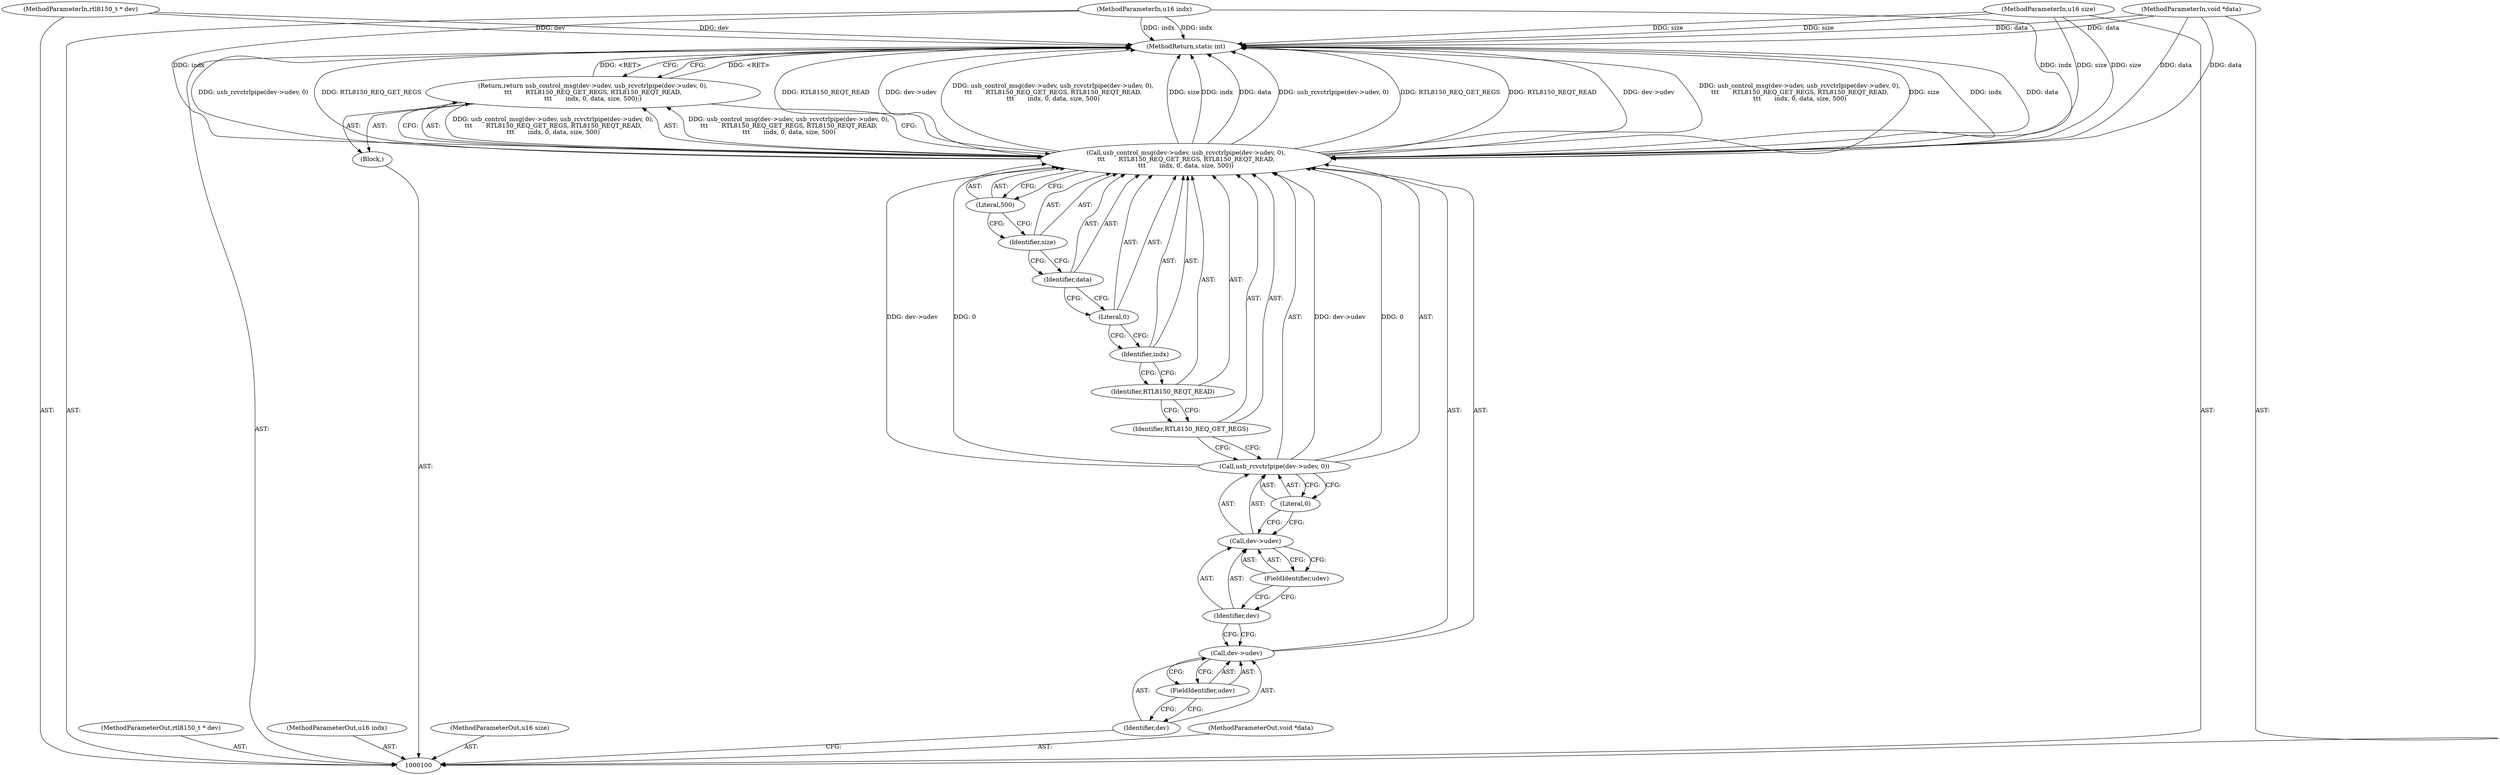 digraph "1_linux_7926aff5c57b577ab0f43364ff0c59d968f6a414" {
"1000123" [label="(MethodReturn,static int)"];
"1000101" [label="(MethodParameterIn,rtl8150_t * dev)"];
"1000154" [label="(MethodParameterOut,rtl8150_t * dev)"];
"1000102" [label="(MethodParameterIn,u16 indx)"];
"1000155" [label="(MethodParameterOut,u16 indx)"];
"1000103" [label="(MethodParameterIn,u16 size)"];
"1000156" [label="(MethodParameterOut,u16 size)"];
"1000104" [label="(MethodParameterIn,void *data)"];
"1000157" [label="(MethodParameterOut,void *data)"];
"1000105" [label="(Block,)"];
"1000106" [label="(Return,return usb_control_msg(dev->udev, usb_rcvctrlpipe(dev->udev, 0),\n\t\t\t       RTL8150_REQ_GET_REGS, RTL8150_REQT_READ,\n\t\t\t       indx, 0, data, size, 500);)"];
"1000108" [label="(Call,dev->udev)"];
"1000109" [label="(Identifier,dev)"];
"1000110" [label="(FieldIdentifier,udev)"];
"1000111" [label="(Call,usb_rcvctrlpipe(dev->udev, 0))"];
"1000112" [label="(Call,dev->udev)"];
"1000113" [label="(Identifier,dev)"];
"1000114" [label="(FieldIdentifier,udev)"];
"1000115" [label="(Literal,0)"];
"1000107" [label="(Call,usb_control_msg(dev->udev, usb_rcvctrlpipe(dev->udev, 0),\n\t\t\t       RTL8150_REQ_GET_REGS, RTL8150_REQT_READ,\n\t\t\t       indx, 0, data, size, 500))"];
"1000116" [label="(Identifier,RTL8150_REQ_GET_REGS)"];
"1000117" [label="(Identifier,RTL8150_REQT_READ)"];
"1000118" [label="(Identifier,indx)"];
"1000119" [label="(Literal,0)"];
"1000120" [label="(Identifier,data)"];
"1000121" [label="(Identifier,size)"];
"1000122" [label="(Literal,500)"];
"1000123" -> "1000100"  [label="AST: "];
"1000123" -> "1000106"  [label="CFG: "];
"1000106" -> "1000123"  [label="DDG: <RET>"];
"1000107" -> "1000123"  [label="DDG: RTL8150_REQT_READ"];
"1000107" -> "1000123"  [label="DDG: dev->udev"];
"1000107" -> "1000123"  [label="DDG: usb_control_msg(dev->udev, usb_rcvctrlpipe(dev->udev, 0),\n\t\t\t       RTL8150_REQ_GET_REGS, RTL8150_REQT_READ,\n\t\t\t       indx, 0, data, size, 500)"];
"1000107" -> "1000123"  [label="DDG: size"];
"1000107" -> "1000123"  [label="DDG: indx"];
"1000107" -> "1000123"  [label="DDG: data"];
"1000107" -> "1000123"  [label="DDG: usb_rcvctrlpipe(dev->udev, 0)"];
"1000107" -> "1000123"  [label="DDG: RTL8150_REQ_GET_REGS"];
"1000104" -> "1000123"  [label="DDG: data"];
"1000103" -> "1000123"  [label="DDG: size"];
"1000102" -> "1000123"  [label="DDG: indx"];
"1000101" -> "1000123"  [label="DDG: dev"];
"1000101" -> "1000100"  [label="AST: "];
"1000101" -> "1000123"  [label="DDG: dev"];
"1000154" -> "1000100"  [label="AST: "];
"1000102" -> "1000100"  [label="AST: "];
"1000102" -> "1000123"  [label="DDG: indx"];
"1000102" -> "1000107"  [label="DDG: indx"];
"1000155" -> "1000100"  [label="AST: "];
"1000103" -> "1000100"  [label="AST: "];
"1000103" -> "1000123"  [label="DDG: size"];
"1000103" -> "1000107"  [label="DDG: size"];
"1000156" -> "1000100"  [label="AST: "];
"1000104" -> "1000100"  [label="AST: "];
"1000104" -> "1000123"  [label="DDG: data"];
"1000104" -> "1000107"  [label="DDG: data"];
"1000157" -> "1000100"  [label="AST: "];
"1000105" -> "1000100"  [label="AST: "];
"1000106" -> "1000105"  [label="AST: "];
"1000106" -> "1000105"  [label="AST: "];
"1000106" -> "1000107"  [label="CFG: "];
"1000107" -> "1000106"  [label="AST: "];
"1000123" -> "1000106"  [label="CFG: "];
"1000106" -> "1000123"  [label="DDG: <RET>"];
"1000107" -> "1000106"  [label="DDG: usb_control_msg(dev->udev, usb_rcvctrlpipe(dev->udev, 0),\n\t\t\t       RTL8150_REQ_GET_REGS, RTL8150_REQT_READ,\n\t\t\t       indx, 0, data, size, 500)"];
"1000108" -> "1000107"  [label="AST: "];
"1000108" -> "1000110"  [label="CFG: "];
"1000109" -> "1000108"  [label="AST: "];
"1000110" -> "1000108"  [label="AST: "];
"1000113" -> "1000108"  [label="CFG: "];
"1000109" -> "1000108"  [label="AST: "];
"1000109" -> "1000100"  [label="CFG: "];
"1000110" -> "1000109"  [label="CFG: "];
"1000110" -> "1000108"  [label="AST: "];
"1000110" -> "1000109"  [label="CFG: "];
"1000108" -> "1000110"  [label="CFG: "];
"1000111" -> "1000107"  [label="AST: "];
"1000111" -> "1000115"  [label="CFG: "];
"1000112" -> "1000111"  [label="AST: "];
"1000115" -> "1000111"  [label="AST: "];
"1000116" -> "1000111"  [label="CFG: "];
"1000111" -> "1000107"  [label="DDG: dev->udev"];
"1000111" -> "1000107"  [label="DDG: 0"];
"1000112" -> "1000111"  [label="AST: "];
"1000112" -> "1000114"  [label="CFG: "];
"1000113" -> "1000112"  [label="AST: "];
"1000114" -> "1000112"  [label="AST: "];
"1000115" -> "1000112"  [label="CFG: "];
"1000113" -> "1000112"  [label="AST: "];
"1000113" -> "1000108"  [label="CFG: "];
"1000114" -> "1000113"  [label="CFG: "];
"1000114" -> "1000112"  [label="AST: "];
"1000114" -> "1000113"  [label="CFG: "];
"1000112" -> "1000114"  [label="CFG: "];
"1000115" -> "1000111"  [label="AST: "];
"1000115" -> "1000112"  [label="CFG: "];
"1000111" -> "1000115"  [label="CFG: "];
"1000107" -> "1000106"  [label="AST: "];
"1000107" -> "1000122"  [label="CFG: "];
"1000108" -> "1000107"  [label="AST: "];
"1000111" -> "1000107"  [label="AST: "];
"1000116" -> "1000107"  [label="AST: "];
"1000117" -> "1000107"  [label="AST: "];
"1000118" -> "1000107"  [label="AST: "];
"1000119" -> "1000107"  [label="AST: "];
"1000120" -> "1000107"  [label="AST: "];
"1000121" -> "1000107"  [label="AST: "];
"1000122" -> "1000107"  [label="AST: "];
"1000106" -> "1000107"  [label="CFG: "];
"1000107" -> "1000123"  [label="DDG: RTL8150_REQT_READ"];
"1000107" -> "1000123"  [label="DDG: dev->udev"];
"1000107" -> "1000123"  [label="DDG: usb_control_msg(dev->udev, usb_rcvctrlpipe(dev->udev, 0),\n\t\t\t       RTL8150_REQ_GET_REGS, RTL8150_REQT_READ,\n\t\t\t       indx, 0, data, size, 500)"];
"1000107" -> "1000123"  [label="DDG: size"];
"1000107" -> "1000123"  [label="DDG: indx"];
"1000107" -> "1000123"  [label="DDG: data"];
"1000107" -> "1000123"  [label="DDG: usb_rcvctrlpipe(dev->udev, 0)"];
"1000107" -> "1000123"  [label="DDG: RTL8150_REQ_GET_REGS"];
"1000107" -> "1000106"  [label="DDG: usb_control_msg(dev->udev, usb_rcvctrlpipe(dev->udev, 0),\n\t\t\t       RTL8150_REQ_GET_REGS, RTL8150_REQT_READ,\n\t\t\t       indx, 0, data, size, 500)"];
"1000111" -> "1000107"  [label="DDG: dev->udev"];
"1000111" -> "1000107"  [label="DDG: 0"];
"1000102" -> "1000107"  [label="DDG: indx"];
"1000104" -> "1000107"  [label="DDG: data"];
"1000103" -> "1000107"  [label="DDG: size"];
"1000116" -> "1000107"  [label="AST: "];
"1000116" -> "1000111"  [label="CFG: "];
"1000117" -> "1000116"  [label="CFG: "];
"1000117" -> "1000107"  [label="AST: "];
"1000117" -> "1000116"  [label="CFG: "];
"1000118" -> "1000117"  [label="CFG: "];
"1000118" -> "1000107"  [label="AST: "];
"1000118" -> "1000117"  [label="CFG: "];
"1000119" -> "1000118"  [label="CFG: "];
"1000119" -> "1000107"  [label="AST: "];
"1000119" -> "1000118"  [label="CFG: "];
"1000120" -> "1000119"  [label="CFG: "];
"1000120" -> "1000107"  [label="AST: "];
"1000120" -> "1000119"  [label="CFG: "];
"1000121" -> "1000120"  [label="CFG: "];
"1000121" -> "1000107"  [label="AST: "];
"1000121" -> "1000120"  [label="CFG: "];
"1000122" -> "1000121"  [label="CFG: "];
"1000122" -> "1000107"  [label="AST: "];
"1000122" -> "1000121"  [label="CFG: "];
"1000107" -> "1000122"  [label="CFG: "];
}
